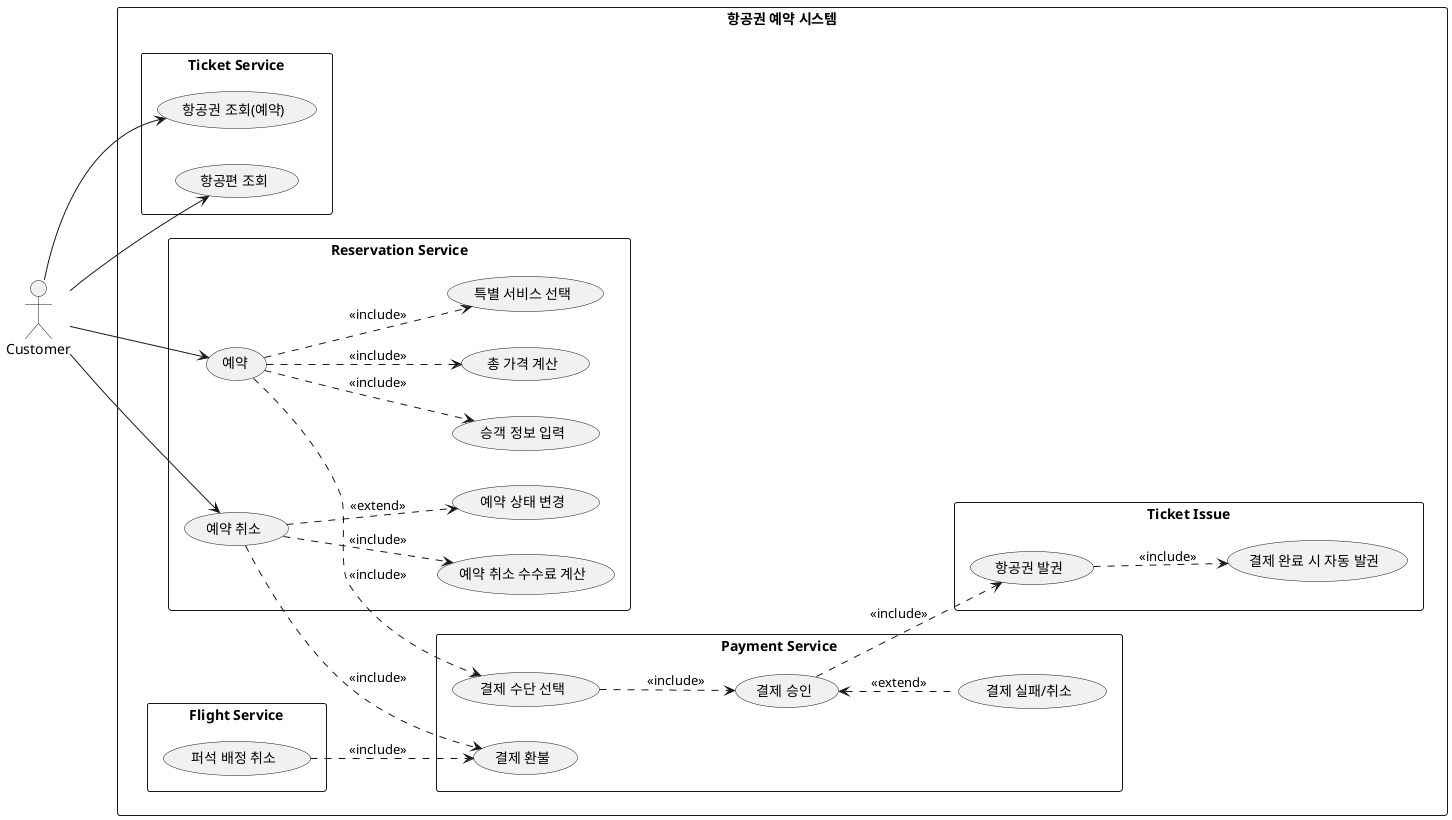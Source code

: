 
@startuml
left to right direction
actor Customer as C

rectangle "항공권 예약 시스템" {
  rectangle "Ticket Service" {
    usecase "항공권 조회(예약)" as UC1
    usecase "항공편 조회" as UC2
  }

  rectangle "Reservation Service" {
    usecase "예약" as UC3
    usecase "예약 취소" as UC4
    usecase "예약 취소 수수료 계산" as UC5
    usecase "예약 상태 변경" as UC6
    usecase "특별 서비스 선택" as UC7
    usecase "승객 정보 입력" as UC8
    usecase "총 가격 계산" as UC9
  }

  rectangle "Payment Service" {
    usecase "결제 수단 선택" as UC10
    usecase "결제 승인" as UC11
    usecase "결제 실패/취소" as UC12
    usecase "결제 환불" as UC13
  }

  rectangle "Flight Service" {
    usecase "퍼석 배정 취소" as UC14
  }

  rectangle "Ticket Issue" {
    usecase "항공권 발권" as UC15
    usecase "결제 완료 시 자동 발권" as UC16
  }
}

C --> UC1
C --> UC2
C --> UC3
C --> UC4

UC4 ..> UC5 : <<include>>
UC3 ..> UC9 : <<include>>
UC3 ..> UC8 : <<include>>
UC3 ..> UC7 : <<include>>
UC4 ..> UC6 : <<extend>>
UC10 ..> UC11 : <<include>>
UC11 ..> UC15 : <<include>>
UC15 ..> UC16 : <<include>>
UC11 <.. UC12 : <<extend>>

UC3 ..> UC10 : <<include>>
UC4 ..> UC13 : <<include>>
UC14 ..> UC13 : <<include>>
@enduml
